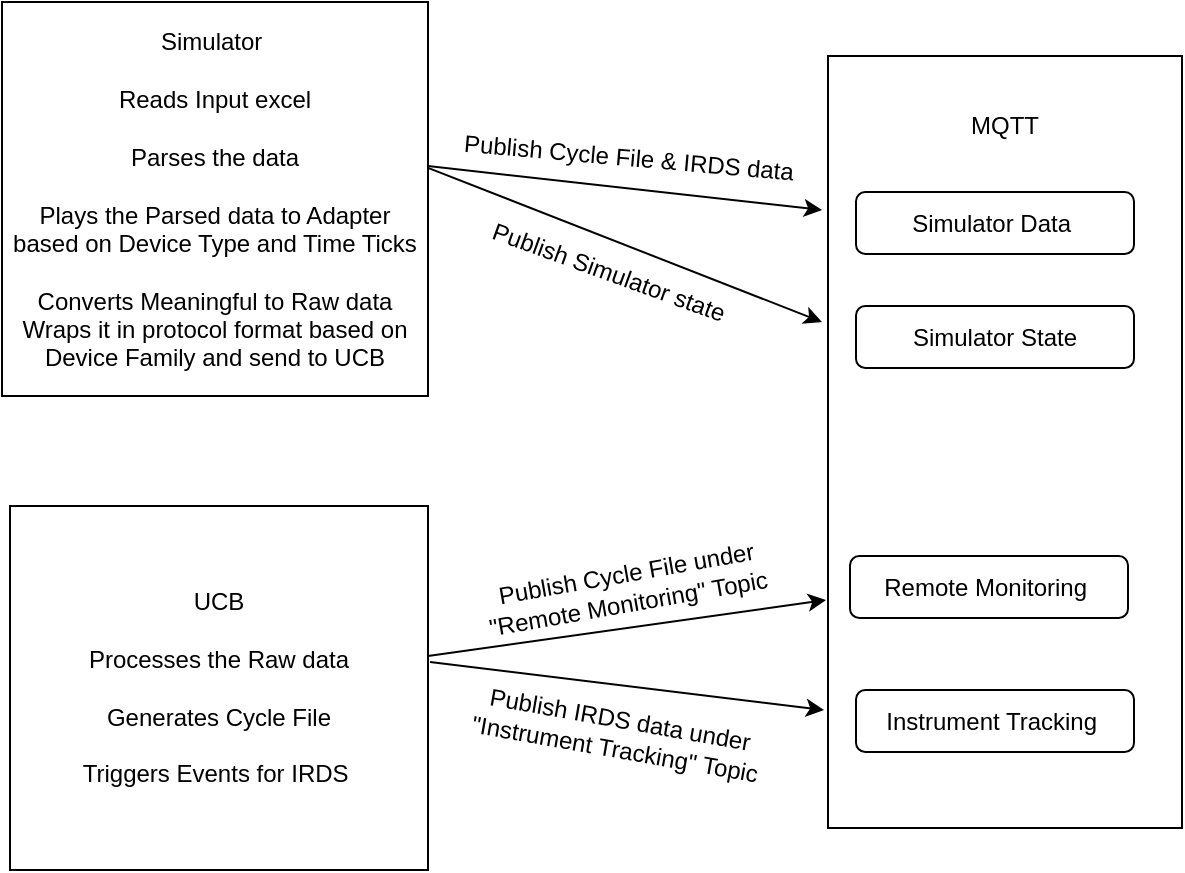<mxfile version="12.7.0" type="github">
  <diagram id="EISAlAJFQgsb2rP-oSjr" name="Page-1">
    <mxGraphModel dx="1102" dy="614" grid="0" gridSize="10" guides="1" tooltips="1" connect="1" arrows="1" fold="1" page="1" pageScale="1" pageWidth="850" pageHeight="1100" math="0" shadow="0">
      <root>
        <mxCell id="0"/>
        <mxCell id="1" parent="0"/>
        <mxCell id="zSKfCHqjJ1iswqMR62Ta-1" value="Simulator&amp;nbsp;&lt;br&gt;&lt;br&gt;Reads Input excel&lt;br&gt;&amp;nbsp;&lt;br&gt;Parses the data &lt;br&gt;&lt;br&gt;Plays the Parsed data to Adapter based on Device Type and Time Ticks&lt;br&gt;&lt;br&gt;Converts Meaningful to Raw data Wraps it in protocol format based on Device Family and send to UCB" style="rounded=0;whiteSpace=wrap;html=1;" vertex="1" parent="1">
          <mxGeometry x="38" y="85" width="213" height="197" as="geometry"/>
        </mxCell>
        <mxCell id="zSKfCHqjJ1iswqMR62Ta-2" value="UCB&lt;br&gt;&lt;br&gt;Processes the Raw data &lt;br&gt;&lt;br&gt;Generates Cycle File &lt;br&gt;&lt;br&gt;Triggers Events for IRDS&amp;nbsp;" style="rounded=0;whiteSpace=wrap;html=1;" vertex="1" parent="1">
          <mxGeometry x="42" y="337" width="209" height="182" as="geometry"/>
        </mxCell>
        <mxCell id="zSKfCHqjJ1iswqMR62Ta-3" value="MQTT&lt;br&gt;&lt;br&gt;&lt;br&gt;&lt;br&gt;&lt;br&gt;&lt;br&gt;&lt;br&gt;&lt;br&gt;&lt;br&gt;&lt;br&gt;&lt;br&gt;&lt;br&gt;&lt;br&gt;&lt;br&gt;&lt;br&gt;&lt;br&gt;&lt;br&gt;&lt;br&gt;&lt;br&gt;&lt;br&gt;&lt;br&gt;&lt;br&gt;&lt;br&gt;" style="rounded=0;whiteSpace=wrap;html=1;" vertex="1" parent="1">
          <mxGeometry x="451" y="112" width="177" height="386" as="geometry"/>
        </mxCell>
        <mxCell id="zSKfCHqjJ1iswqMR62Ta-4" value="" style="endArrow=classic;html=1;" edge="1" parent="1">
          <mxGeometry width="50" height="50" relative="1" as="geometry">
            <mxPoint x="251" y="167" as="sourcePoint"/>
            <mxPoint x="448" y="189" as="targetPoint"/>
          </mxGeometry>
        </mxCell>
        <mxCell id="zSKfCHqjJ1iswqMR62Ta-6" value="" style="endArrow=classic;html=1;exitX=1;exitY=0.421;exitDx=0;exitDy=0;exitPerimeter=0;" edge="1" parent="1" source="zSKfCHqjJ1iswqMR62Ta-1">
          <mxGeometry width="50" height="50" relative="1" as="geometry">
            <mxPoint x="261" y="177" as="sourcePoint"/>
            <mxPoint x="448" y="245" as="targetPoint"/>
          </mxGeometry>
        </mxCell>
        <mxCell id="zSKfCHqjJ1iswqMR62Ta-7" value="Publish Cycle File &amp;amp; IRDS data" style="text;html=1;align=center;verticalAlign=middle;resizable=0;points=[];autosize=1;rotation=5;" vertex="1" parent="1">
          <mxGeometry x="263.5" y="154" width="175" height="18" as="geometry"/>
        </mxCell>
        <mxCell id="zSKfCHqjJ1iswqMR62Ta-10" value="Simulator Data&amp;nbsp;" style="rounded=1;whiteSpace=wrap;html=1;" vertex="1" parent="1">
          <mxGeometry x="465" y="180" width="139" height="31" as="geometry"/>
        </mxCell>
        <mxCell id="zSKfCHqjJ1iswqMR62Ta-11" value="Publish Simulator state" style="text;html=1;align=center;verticalAlign=middle;resizable=0;points=[];autosize=1;rotation=20;" vertex="1" parent="1">
          <mxGeometry x="274" y="211" width="133" height="18" as="geometry"/>
        </mxCell>
        <mxCell id="zSKfCHqjJ1iswqMR62Ta-12" value="Simulator State" style="rounded=1;whiteSpace=wrap;html=1;" vertex="1" parent="1">
          <mxGeometry x="465" y="237" width="139" height="31" as="geometry"/>
        </mxCell>
        <mxCell id="zSKfCHqjJ1iswqMR62Ta-13" value="" style="endArrow=classic;html=1;" edge="1" parent="1">
          <mxGeometry width="50" height="50" relative="1" as="geometry">
            <mxPoint x="251" y="412" as="sourcePoint"/>
            <mxPoint x="450" y="384" as="targetPoint"/>
          </mxGeometry>
        </mxCell>
        <mxCell id="zSKfCHqjJ1iswqMR62Ta-14" value="" style="endArrow=classic;html=1;" edge="1" parent="1">
          <mxGeometry width="50" height="50" relative="1" as="geometry">
            <mxPoint x="252" y="415" as="sourcePoint"/>
            <mxPoint x="449" y="439" as="targetPoint"/>
          </mxGeometry>
        </mxCell>
        <mxCell id="zSKfCHqjJ1iswqMR62Ta-15" value="Remote Monitoring&amp;nbsp;" style="rounded=1;whiteSpace=wrap;html=1;" vertex="1" parent="1">
          <mxGeometry x="462" y="362" width="139" height="31" as="geometry"/>
        </mxCell>
        <mxCell id="zSKfCHqjJ1iswqMR62Ta-16" value="Publish Cycle File under&lt;br&gt;&quot;Remote Monitoring&quot; Topic&amp;nbsp;" style="text;html=1;align=center;verticalAlign=middle;resizable=0;points=[];autosize=1;rotation=-10;" vertex="1" parent="1">
          <mxGeometry x="274" y="362" width="154" height="32" as="geometry"/>
        </mxCell>
        <mxCell id="zSKfCHqjJ1iswqMR62Ta-17" value="Instrument Tracking&amp;nbsp;" style="rounded=1;whiteSpace=wrap;html=1;" vertex="1" parent="1">
          <mxGeometry x="465" y="429" width="139" height="31" as="geometry"/>
        </mxCell>
        <mxCell id="zSKfCHqjJ1iswqMR62Ta-18" value="Publish IRDS data under&amp;nbsp;&lt;br&gt;&quot;Instrument Tracking&quot; Topic&amp;nbsp;" style="text;html=1;align=center;verticalAlign=middle;resizable=0;points=[];autosize=1;rotation=10;" vertex="1" parent="1">
          <mxGeometry x="267.5" y="435" width="158" height="32" as="geometry"/>
        </mxCell>
      </root>
    </mxGraphModel>
  </diagram>
</mxfile>
